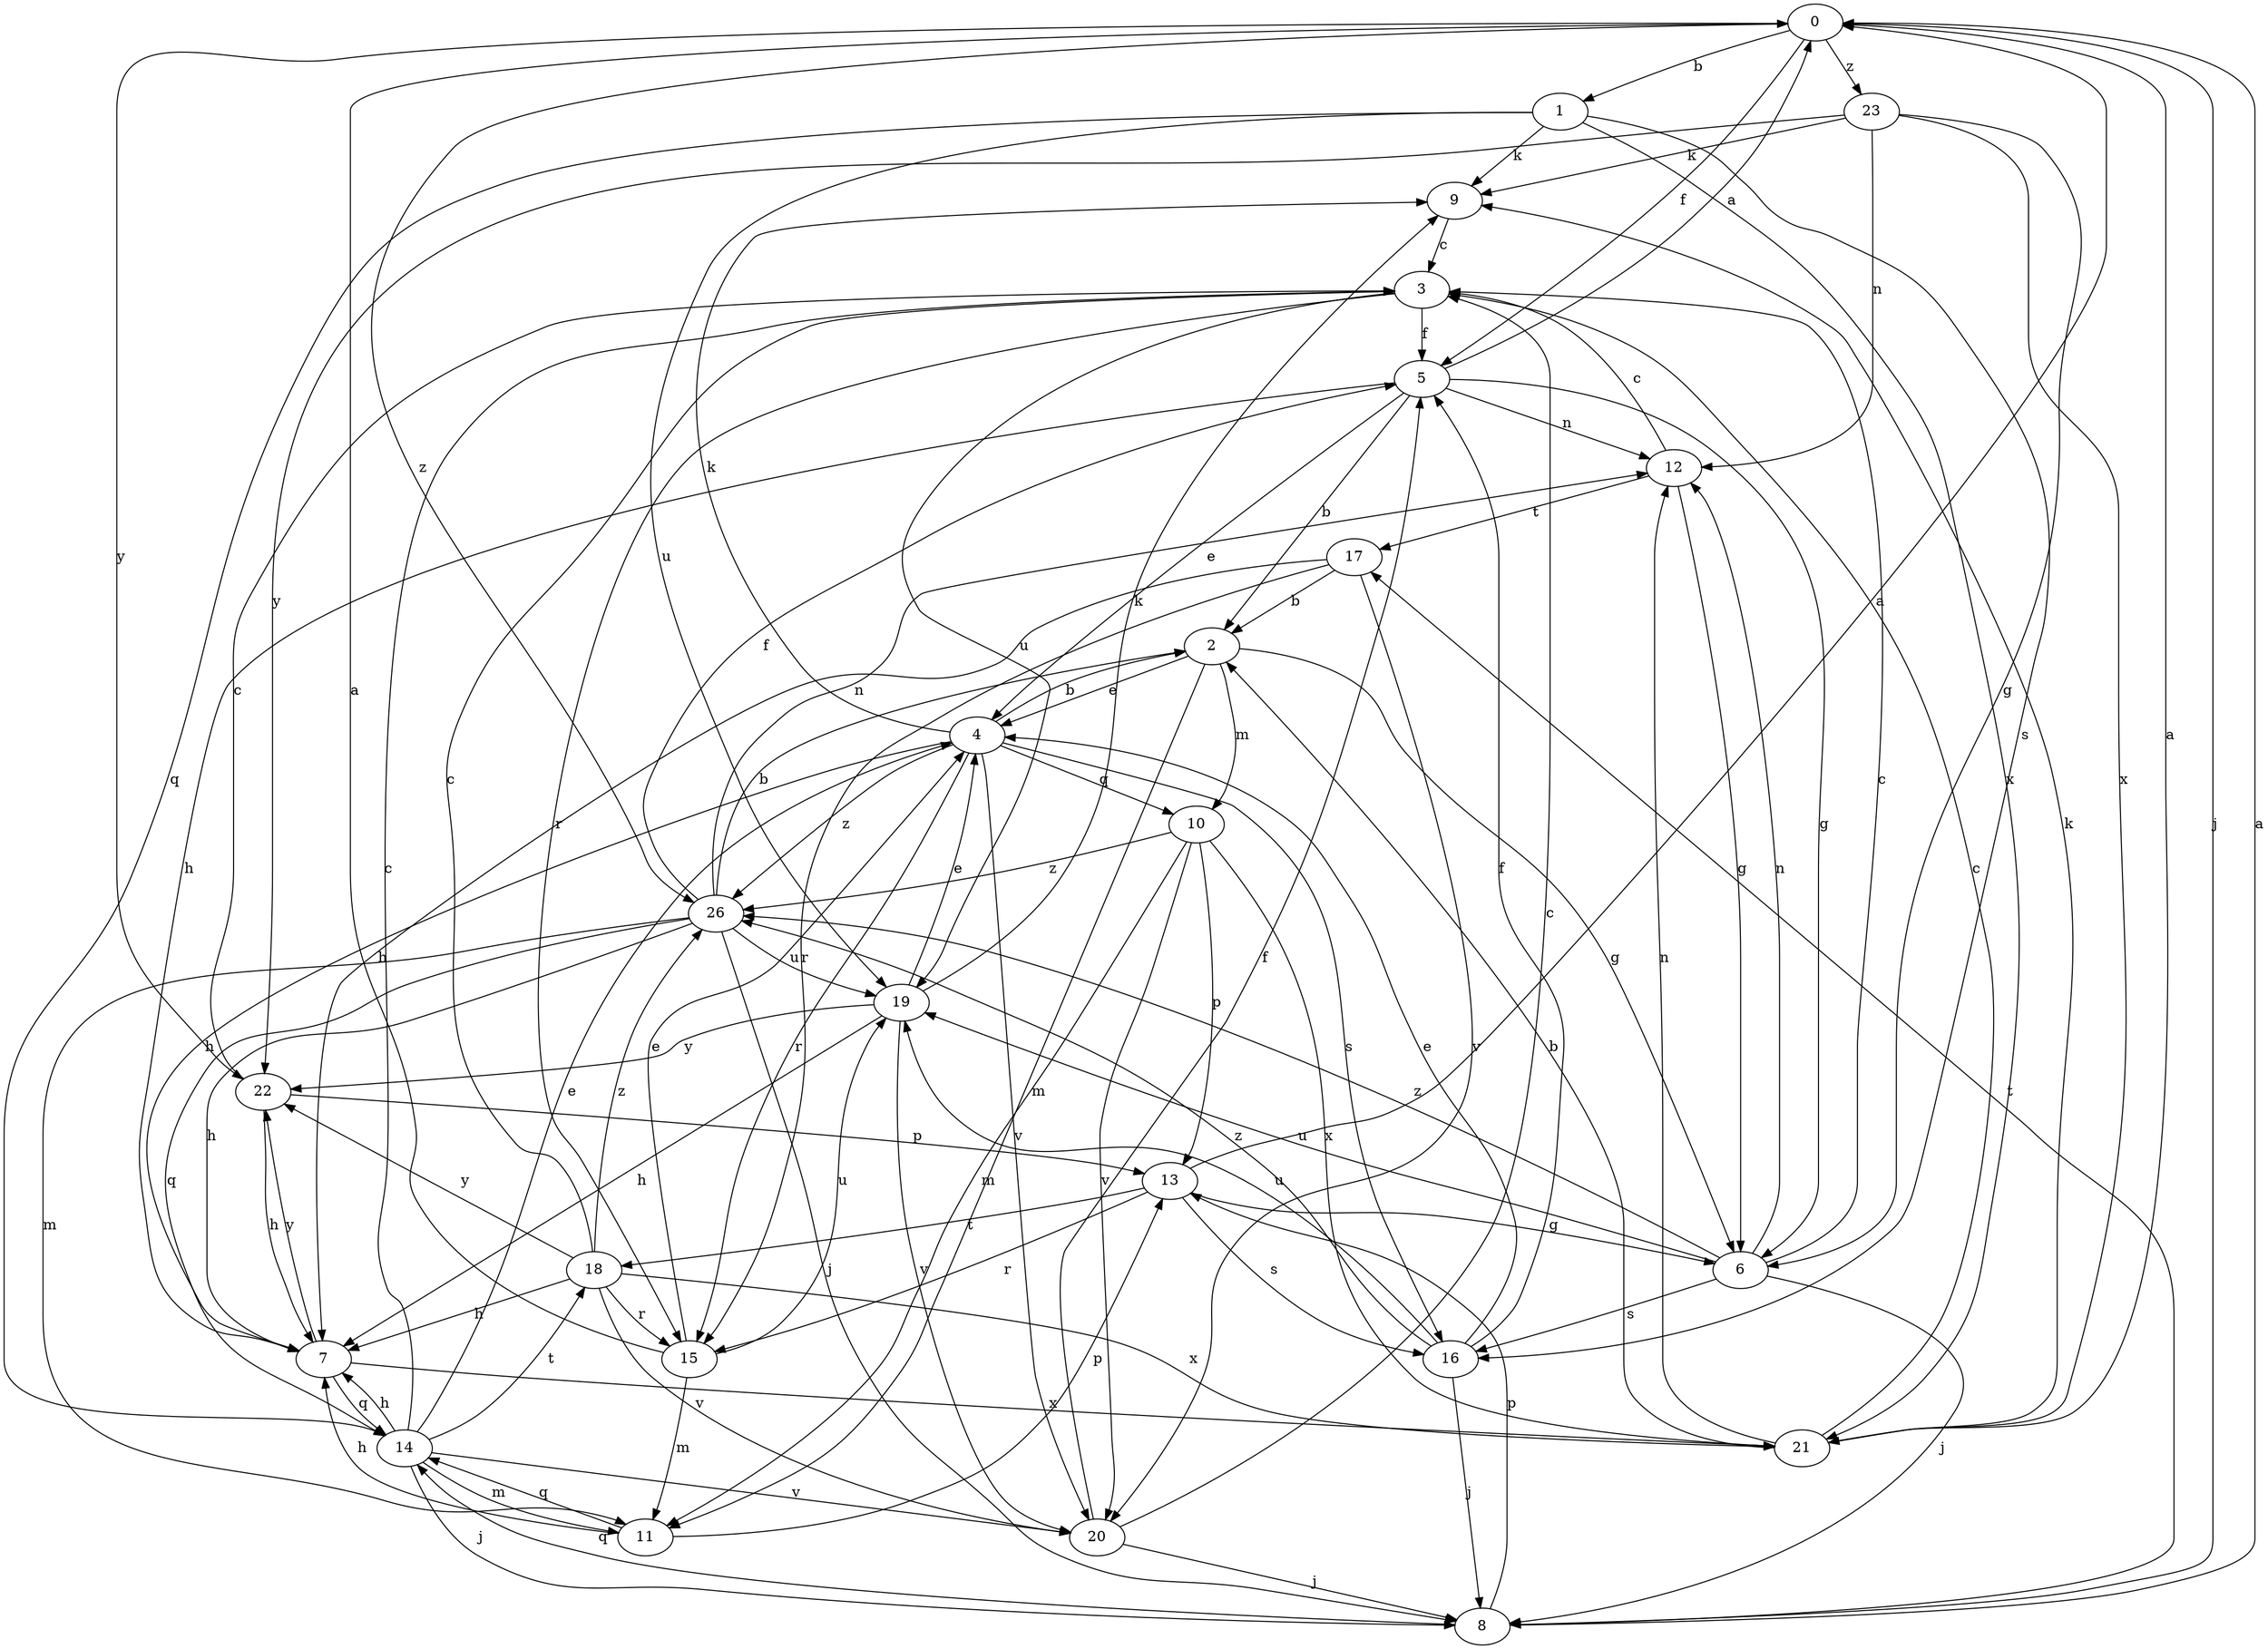 strict digraph  {
0;
1;
2;
3;
4;
5;
6;
7;
8;
9;
10;
11;
12;
13;
14;
15;
16;
17;
18;
19;
20;
21;
22;
23;
26;
0 -> 1  [label=b];
0 -> 5  [label=f];
0 -> 8  [label=j];
0 -> 22  [label=y];
0 -> 23  [label=z];
0 -> 26  [label=z];
1 -> 9  [label=k];
1 -> 14  [label=q];
1 -> 16  [label=s];
1 -> 19  [label=u];
1 -> 21  [label=x];
2 -> 4  [label=e];
2 -> 6  [label=g];
2 -> 10  [label=m];
2 -> 11  [label=m];
3 -> 5  [label=f];
3 -> 15  [label=r];
3 -> 19  [label=u];
4 -> 2  [label=b];
4 -> 7  [label=h];
4 -> 9  [label=k];
4 -> 15  [label=r];
4 -> 16  [label=s];
4 -> 20  [label=v];
4 -> 26  [label=z];
4 -> 10  [label=q];
5 -> 0  [label=a];
5 -> 2  [label=b];
5 -> 4  [label=e];
5 -> 6  [label=g];
5 -> 7  [label=h];
5 -> 12  [label=n];
6 -> 3  [label=c];
6 -> 8  [label=j];
6 -> 12  [label=n];
6 -> 16  [label=s];
6 -> 19  [label=u];
6 -> 26  [label=z];
7 -> 14  [label=q];
7 -> 21  [label=x];
7 -> 22  [label=y];
8 -> 0  [label=a];
8 -> 13  [label=p];
8 -> 14  [label=q];
8 -> 17  [label=t];
9 -> 3  [label=c];
10 -> 11  [label=m];
10 -> 13  [label=p];
10 -> 20  [label=v];
10 -> 21  [label=x];
10 -> 26  [label=z];
11 -> 7  [label=h];
11 -> 13  [label=p];
11 -> 14  [label=q];
12 -> 3  [label=c];
12 -> 6  [label=g];
12 -> 17  [label=t];
13 -> 0  [label=a];
13 -> 6  [label=g];
13 -> 15  [label=r];
13 -> 16  [label=s];
13 -> 18  [label=t];
14 -> 3  [label=c];
14 -> 4  [label=e];
14 -> 7  [label=h];
14 -> 8  [label=j];
14 -> 11  [label=m];
14 -> 18  [label=t];
14 -> 20  [label=v];
15 -> 0  [label=a];
15 -> 4  [label=e];
15 -> 11  [label=m];
15 -> 19  [label=u];
16 -> 4  [label=e];
16 -> 5  [label=f];
16 -> 8  [label=j];
16 -> 19  [label=u];
16 -> 26  [label=z];
17 -> 2  [label=b];
17 -> 7  [label=h];
17 -> 15  [label=r];
17 -> 20  [label=v];
18 -> 3  [label=c];
18 -> 7  [label=h];
18 -> 15  [label=r];
18 -> 20  [label=v];
18 -> 21  [label=x];
18 -> 22  [label=y];
18 -> 26  [label=z];
19 -> 4  [label=e];
19 -> 7  [label=h];
19 -> 9  [label=k];
19 -> 20  [label=v];
19 -> 22  [label=y];
20 -> 3  [label=c];
20 -> 5  [label=f];
20 -> 8  [label=j];
21 -> 0  [label=a];
21 -> 2  [label=b];
21 -> 3  [label=c];
21 -> 9  [label=k];
21 -> 12  [label=n];
22 -> 3  [label=c];
22 -> 7  [label=h];
22 -> 13  [label=p];
23 -> 6  [label=g];
23 -> 9  [label=k];
23 -> 12  [label=n];
23 -> 21  [label=x];
23 -> 22  [label=y];
26 -> 2  [label=b];
26 -> 5  [label=f];
26 -> 7  [label=h];
26 -> 8  [label=j];
26 -> 11  [label=m];
26 -> 12  [label=n];
26 -> 14  [label=q];
26 -> 19  [label=u];
}

